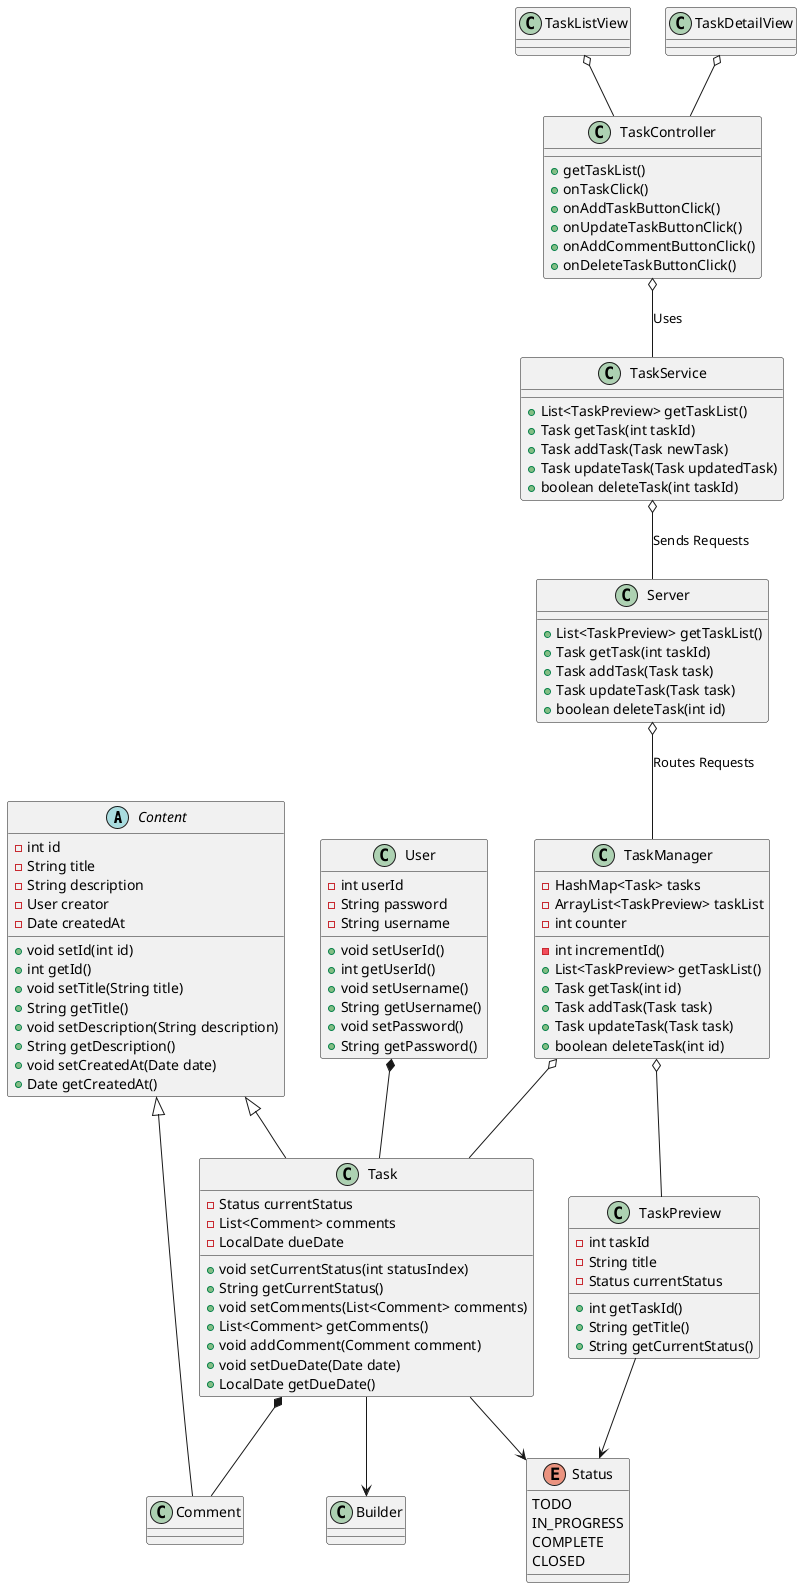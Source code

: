 @startuml
'https://plantuml.com/class-diagram

abstract class Content {
    - int id
    - String title
    - String description
    - User creator
    - Date createdAt
    + void setId(int id)
    + int getId()
    + void setTitle(String title)
    + String getTitle()
    + void setDescription(String description)
    + String getDescription()
    + void setCreatedAt(Date date)
    + Date getCreatedAt()
}

enum Status {
    TODO
    IN_PROGRESS
    COMPLETE
    CLOSED
}

class Task {
    - Status currentStatus
    - List<Comment> comments
    - LocalDate dueDate
    + void setCurrentStatus(int statusIndex)
    + String getCurrentStatus()
    + void setComments(List<Comment> comments)
    + List<Comment> getComments()
    + void addComment(Comment comment)
    + void setDueDate(Date date)
    + LocalDate getDueDate()
}

class Builder {
}

class TaskPreview {
    - int taskId
    - String title
    - Status currentStatus
    + int getTaskId()
    + String getTitle()
    + String getCurrentStatus()
}

class Comment {
}

class User {
    - int userId
    - String password
    - String username
    + void setUserId()
    + int getUserId()
    + void setUsername()
    + String getUsername()
    + void setPassword()
    + String getPassword()
}

class TaskController {
    + getTaskList()
    + onTaskClick()
    + onAddTaskButtonClick()
    + onUpdateTaskButtonClick()
    + onAddCommentButtonClick()
    + onDeleteTaskButtonClick()
}

class TaskService {
    + List<TaskPreview> getTaskList()
    + Task getTask(int taskId)
    + Task addTask(Task newTask)
    + Task updateTask(Task updatedTask)
    + boolean deleteTask(int taskId)
}

class Server {
    + List<TaskPreview> getTaskList()
    + Task getTask(int taskId)
    + Task addTask(Task task)
    + Task updateTask(Task task)
    + boolean deleteTask(int id)
}

class TaskManager {
    - HashMap<Task> tasks
    - ArrayList<TaskPreview> taskList
    - int counter
    - int incrementId()
    + List<TaskPreview> getTaskList()
    + Task getTask(int id)
    + Task addTask(Task task)
    + Task updateTask(Task task)
    + boolean deleteTask(int id)
}

class TaskListView {
}

class TaskDetailView {
}

Content <|-- Task
Content <|-- Comment
Task *-- Comment
User *-- Task
TaskManager o-- Task
TaskManager o-- TaskPreview
TaskController o-- TaskService: Uses
Task --> Status
Task --> Builder
TaskPreview --> Status
TaskListView o-- TaskController
TaskDetailView o-- TaskController
TaskService o-- Server: Sends Requests
Server o-- TaskManager: Routes Requests

@enduml